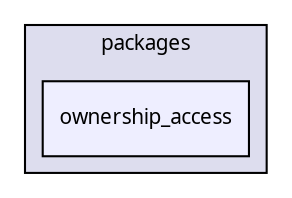 digraph "packages/permit/packages/ownership/packages/ownership_access/" {
  compound=true
  node [ fontsize="10", fontname="FreeSans.ttf"];
  edge [ labelfontsize="10", labelfontname="FreeSans.ttf"];
  subgraph clusterdir_39517b307f33866d1f7e71d16b01bbdf {
    graph [ bgcolor="#ddddee", pencolor="black", label="packages" fontname="FreeSans.ttf", fontsize="10", URL="dir_39517b307f33866d1f7e71d16b01bbdf.html"]
  dir_16de12ed7c23a4dae6ba82439728fd18 [shape=box, label="ownership_access", style="filled", fillcolor="#eeeeff", pencolor="black", URL="dir_16de12ed7c23a4dae6ba82439728fd18.html"];
  }
}
